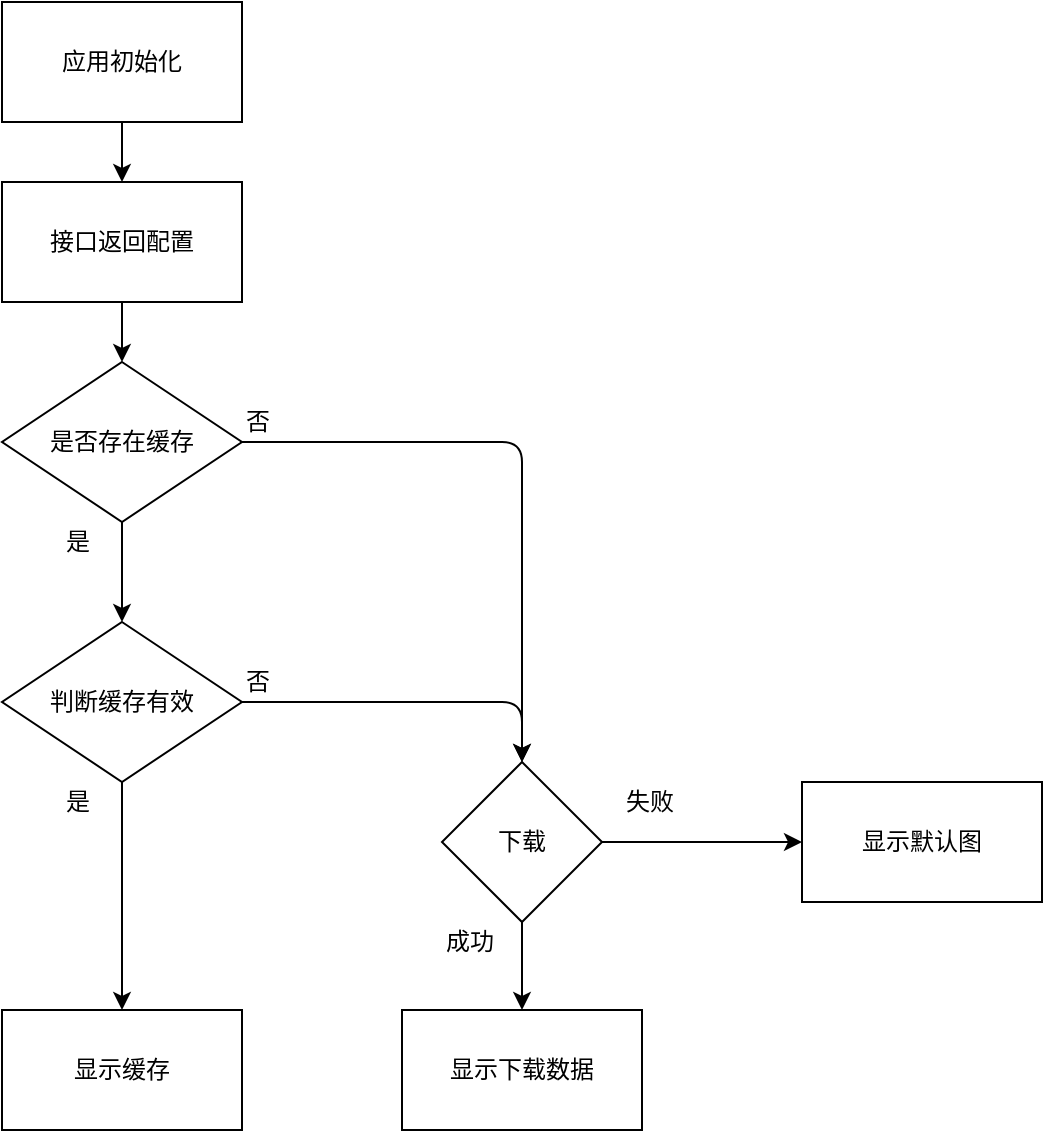 <mxfile version="11.0.8" type="github"><diagram id="Av-IHMT5Xzm4aiiN9Ryq" name="Page-1"><mxGraphModel dx="988" dy="637" grid="1" gridSize="10" guides="1" tooltips="1" connect="1" arrows="1" fold="1" page="1" pageScale="1" pageWidth="827" pageHeight="1169" math="0" shadow="0"><root><mxCell id="0"/><mxCell id="1" parent="0"/><mxCell id="tXEbZ64m0D1ujOn4RVzD-1" value="应用初始化" style="rounded=0;whiteSpace=wrap;html=1;" parent="1" vertex="1"><mxGeometry x="190" y="20" width="120" height="60" as="geometry"/></mxCell><mxCell id="tXEbZ64m0D1ujOn4RVzD-2" value="是否存在缓存" style="rhombus;whiteSpace=wrap;html=1;" parent="1" vertex="1"><mxGeometry x="190" y="200" width="120" height="80" as="geometry"/></mxCell><mxCell id="tXEbZ64m0D1ujOn4RVzD-3" value="" style="endArrow=classic;html=1;exitX=0.5;exitY=1;exitDx=0;exitDy=0;entryX=0.5;entryY=0;entryDx=0;entryDy=0;" parent="1" source="tXEbZ64m0D1ujOn4RVzD-1" target="cP8PxudESQkfHD-K65UT-2" edge="1"><mxGeometry width="50" height="50" relative="1" as="geometry"><mxPoint x="190" y="350" as="sourcePoint"/><mxPoint x="250" y="130" as="targetPoint"/></mxGeometry></mxCell><mxCell id="tXEbZ64m0D1ujOn4RVzD-4" value="" style="endArrow=classic;html=1;exitX=0.5;exitY=1;exitDx=0;exitDy=0;" parent="1" source="tXEbZ64m0D1ujOn4RVzD-2" edge="1"><mxGeometry width="50" height="50" relative="1" as="geometry"><mxPoint x="190" y="350" as="sourcePoint"/><mxPoint x="250" y="330" as="targetPoint"/></mxGeometry></mxCell><mxCell id="tXEbZ64m0D1ujOn4RVzD-5" value="是" style="text;html=1;resizable=0;points=[];autosize=1;align=left;verticalAlign=top;spacingTop=-4;" parent="1" vertex="1"><mxGeometry x="220" y="280" width="30" height="20" as="geometry"/></mxCell><mxCell id="tXEbZ64m0D1ujOn4RVzD-6" value="否" style="text;html=1;resizable=0;points=[];autosize=1;align=left;verticalAlign=top;spacingTop=-4;" parent="1" vertex="1"><mxGeometry x="310" y="220" width="30" height="20" as="geometry"/></mxCell><mxCell id="cP8PxudESQkfHD-K65UT-1" value="" style="endArrow=classic;html=1;exitX=1;exitY=0.5;exitDx=0;exitDy=0;entryX=0.5;entryY=0;entryDx=0;entryDy=0;" edge="1" parent="1" source="tXEbZ64m0D1ujOn4RVzD-2" target="cP8PxudESQkfHD-K65UT-14"><mxGeometry width="50" height="50" relative="1" as="geometry"><mxPoint x="300" y="270" as="sourcePoint"/><mxPoint x="450" y="450" as="targetPoint"/><Array as="points"><mxPoint x="390" y="240"/><mxPoint x="450" y="240"/></Array></mxGeometry></mxCell><mxCell id="cP8PxudESQkfHD-K65UT-2" value="接口返回配置" style="rounded=0;whiteSpace=wrap;html=1;" vertex="1" parent="1"><mxGeometry x="190" y="110" width="120" height="60" as="geometry"/></mxCell><mxCell id="cP8PxudESQkfHD-K65UT-3" value="" style="endArrow=classic;html=1;exitX=0.5;exitY=1;exitDx=0;exitDy=0;entryX=0.5;entryY=0;entryDx=0;entryDy=0;" edge="1" parent="1" source="cP8PxudESQkfHD-K65UT-2" target="tXEbZ64m0D1ujOn4RVzD-2"><mxGeometry width="50" height="50" relative="1" as="geometry"><mxPoint x="190" y="460" as="sourcePoint"/><mxPoint x="250" y="210" as="targetPoint"/></mxGeometry></mxCell><mxCell id="cP8PxudESQkfHD-K65UT-4" value="判断缓存有效" style="rhombus;whiteSpace=wrap;html=1;" vertex="1" parent="1"><mxGeometry x="190" y="330" width="120" height="80" as="geometry"/></mxCell><mxCell id="cP8PxudESQkfHD-K65UT-7" value="否" style="text;html=1;resizable=0;points=[];autosize=1;align=left;verticalAlign=top;spacingTop=-4;" vertex="1" parent="1"><mxGeometry x="310" y="350" width="30" height="20" as="geometry"/></mxCell><mxCell id="cP8PxudESQkfHD-K65UT-8" value="" style="endArrow=classic;html=1;exitX=0.5;exitY=1;exitDx=0;exitDy=0;entryX=0.5;entryY=0;entryDx=0;entryDy=0;" edge="1" parent="1" source="cP8PxudESQkfHD-K65UT-4" target="cP8PxudESQkfHD-K65UT-13"><mxGeometry width="50" height="50" relative="1" as="geometry"><mxPoint x="260" y="290" as="sourcePoint"/><mxPoint x="250" y="500" as="targetPoint"/></mxGeometry></mxCell><mxCell id="cP8PxudESQkfHD-K65UT-13" value="显示缓存" style="rounded=0;whiteSpace=wrap;html=1;" vertex="1" parent="1"><mxGeometry x="190" y="524" width="120" height="60" as="geometry"/></mxCell><mxCell id="cP8PxudESQkfHD-K65UT-36" value="" style="edgeStyle=orthogonalEdgeStyle;rounded=0;orthogonalLoop=1;jettySize=auto;html=1;entryX=0;entryY=0.5;entryDx=0;entryDy=0;" edge="1" parent="1" source="cP8PxudESQkfHD-K65UT-14"><mxGeometry relative="1" as="geometry"><mxPoint x="590" y="440" as="targetPoint"/></mxGeometry></mxCell><mxCell id="cP8PxudESQkfHD-K65UT-37" style="edgeStyle=orthogonalEdgeStyle;rounded=0;orthogonalLoop=1;jettySize=auto;html=1;entryX=0.5;entryY=0;entryDx=0;entryDy=0;" edge="1" parent="1" source="cP8PxudESQkfHD-K65UT-14" target="cP8PxudESQkfHD-K65UT-29"><mxGeometry relative="1" as="geometry"/></mxCell><mxCell id="cP8PxudESQkfHD-K65UT-14" value="下载" style="rhombus;whiteSpace=wrap;html=1;" vertex="1" parent="1"><mxGeometry x="410" y="400" width="80" height="80" as="geometry"/></mxCell><mxCell id="cP8PxudESQkfHD-K65UT-16" value="成功" style="text;html=1;resizable=0;points=[];autosize=1;align=left;verticalAlign=top;spacingTop=-4;" vertex="1" parent="1"><mxGeometry x="410" y="480" width="40" height="20" as="geometry"/></mxCell><mxCell id="cP8PxudESQkfHD-K65UT-22" value="失败&amp;nbsp;" style="text;html=1;resizable=0;points=[];autosize=1;align=left;verticalAlign=top;spacingTop=-4;" vertex="1" parent="1"><mxGeometry x="500" y="410" width="40" height="20" as="geometry"/></mxCell><mxCell id="cP8PxudESQkfHD-K65UT-24" value="" style="endArrow=classic;html=1;exitX=1;exitY=0.5;exitDx=0;exitDy=0;entryX=0.5;entryY=0;entryDx=0;entryDy=0;" edge="1" parent="1" source="cP8PxudESQkfHD-K65UT-4" target="cP8PxudESQkfHD-K65UT-14"><mxGeometry width="50" height="50" relative="1" as="geometry"><mxPoint x="330" y="260" as="sourcePoint"/><mxPoint x="470" y="460" as="targetPoint"/><Array as="points"><mxPoint x="450" y="370"/></Array></mxGeometry></mxCell><mxCell id="cP8PxudESQkfHD-K65UT-25" style="edgeStyle=orthogonalEdgeStyle;rounded=0;orthogonalLoop=1;jettySize=auto;html=1;exitX=0.5;exitY=1;exitDx=0;exitDy=0;" edge="1" parent="1" source="cP8PxudESQkfHD-K65UT-14" target="cP8PxudESQkfHD-K65UT-14"><mxGeometry relative="1" as="geometry"/></mxCell><mxCell id="cP8PxudESQkfHD-K65UT-26" value="是" style="text;html=1;resizable=0;points=[];autosize=1;align=left;verticalAlign=top;spacingTop=-4;" vertex="1" parent="1"><mxGeometry x="220" y="410" width="30" height="20" as="geometry"/></mxCell><mxCell id="cP8PxudESQkfHD-K65UT-27" value="显示默认图" style="rounded=0;whiteSpace=wrap;html=1;" vertex="1" parent="1"><mxGeometry x="590" y="410" width="120" height="60" as="geometry"/></mxCell><mxCell id="cP8PxudESQkfHD-K65UT-29" value="显示下载数据" style="rounded=0;whiteSpace=wrap;html=1;" vertex="1" parent="1"><mxGeometry x="390" y="524" width="120" height="60" as="geometry"/></mxCell></root></mxGraphModel></diagram></mxfile>
